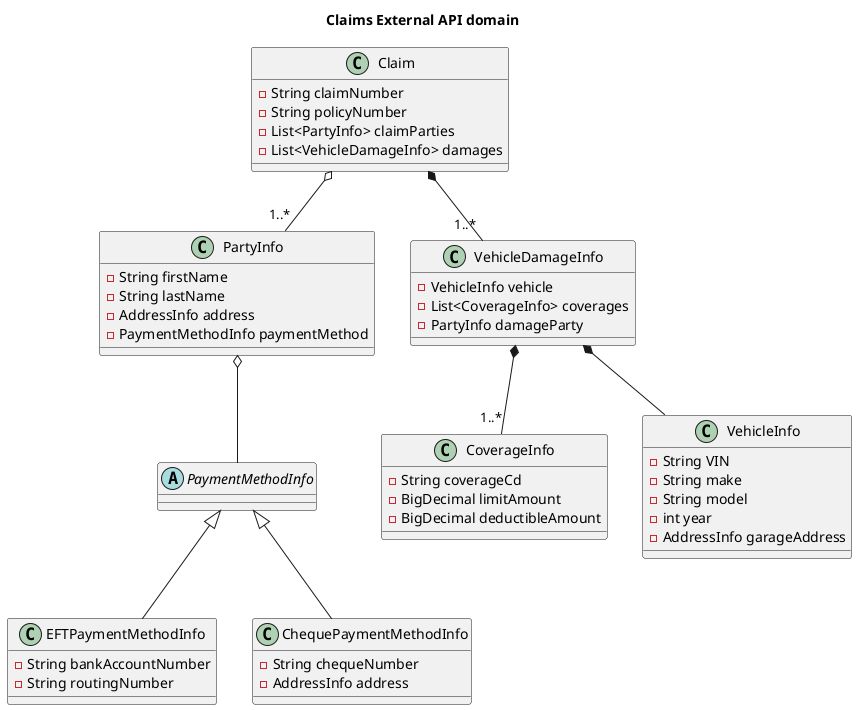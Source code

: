 @startuml

title Claims External API domain

class Claim {
    - String claimNumber
    - String policyNumber
    - List<PartyInfo> claimParties
    - List<VehicleDamageInfo> damages
}

class PartyInfo {
    - String firstName
    - String lastName
    - AddressInfo address
    - PaymentMethodInfo paymentMethod
}

class VehicleDamageInfo {
    - VehicleInfo vehicle
    - List<CoverageInfo> coverages
    - PartyInfo damageParty
}

class CoverageInfo {
    - String coverageCd
    - BigDecimal limitAmount
    - BigDecimal deductibleAmount
}

class VehicleInfo {
    - String VIN
    - String make
    - String model
    - int year
    - AddressInfo garageAddress
}

abstract class PaymentMethodInfo {
}

class EFTPaymentMethodInfo {
    - String bankAccountNumber
    - String routingNumber
}

class ChequePaymentMethodInfo {
    - String chequeNumber
    - AddressInfo address
}

PaymentMethodInfo <|-- EFTPaymentMethodInfo
PaymentMethodInfo <|-- ChequePaymentMethodInfo


Claim o-- "1..*" PartyInfo
Claim *-- "1..*" VehicleDamageInfo
VehicleDamageInfo *-- VehicleInfo
VehicleDamageInfo *-- "1..*" CoverageInfo
PartyInfo o-- PaymentMethodInfo


@enduml